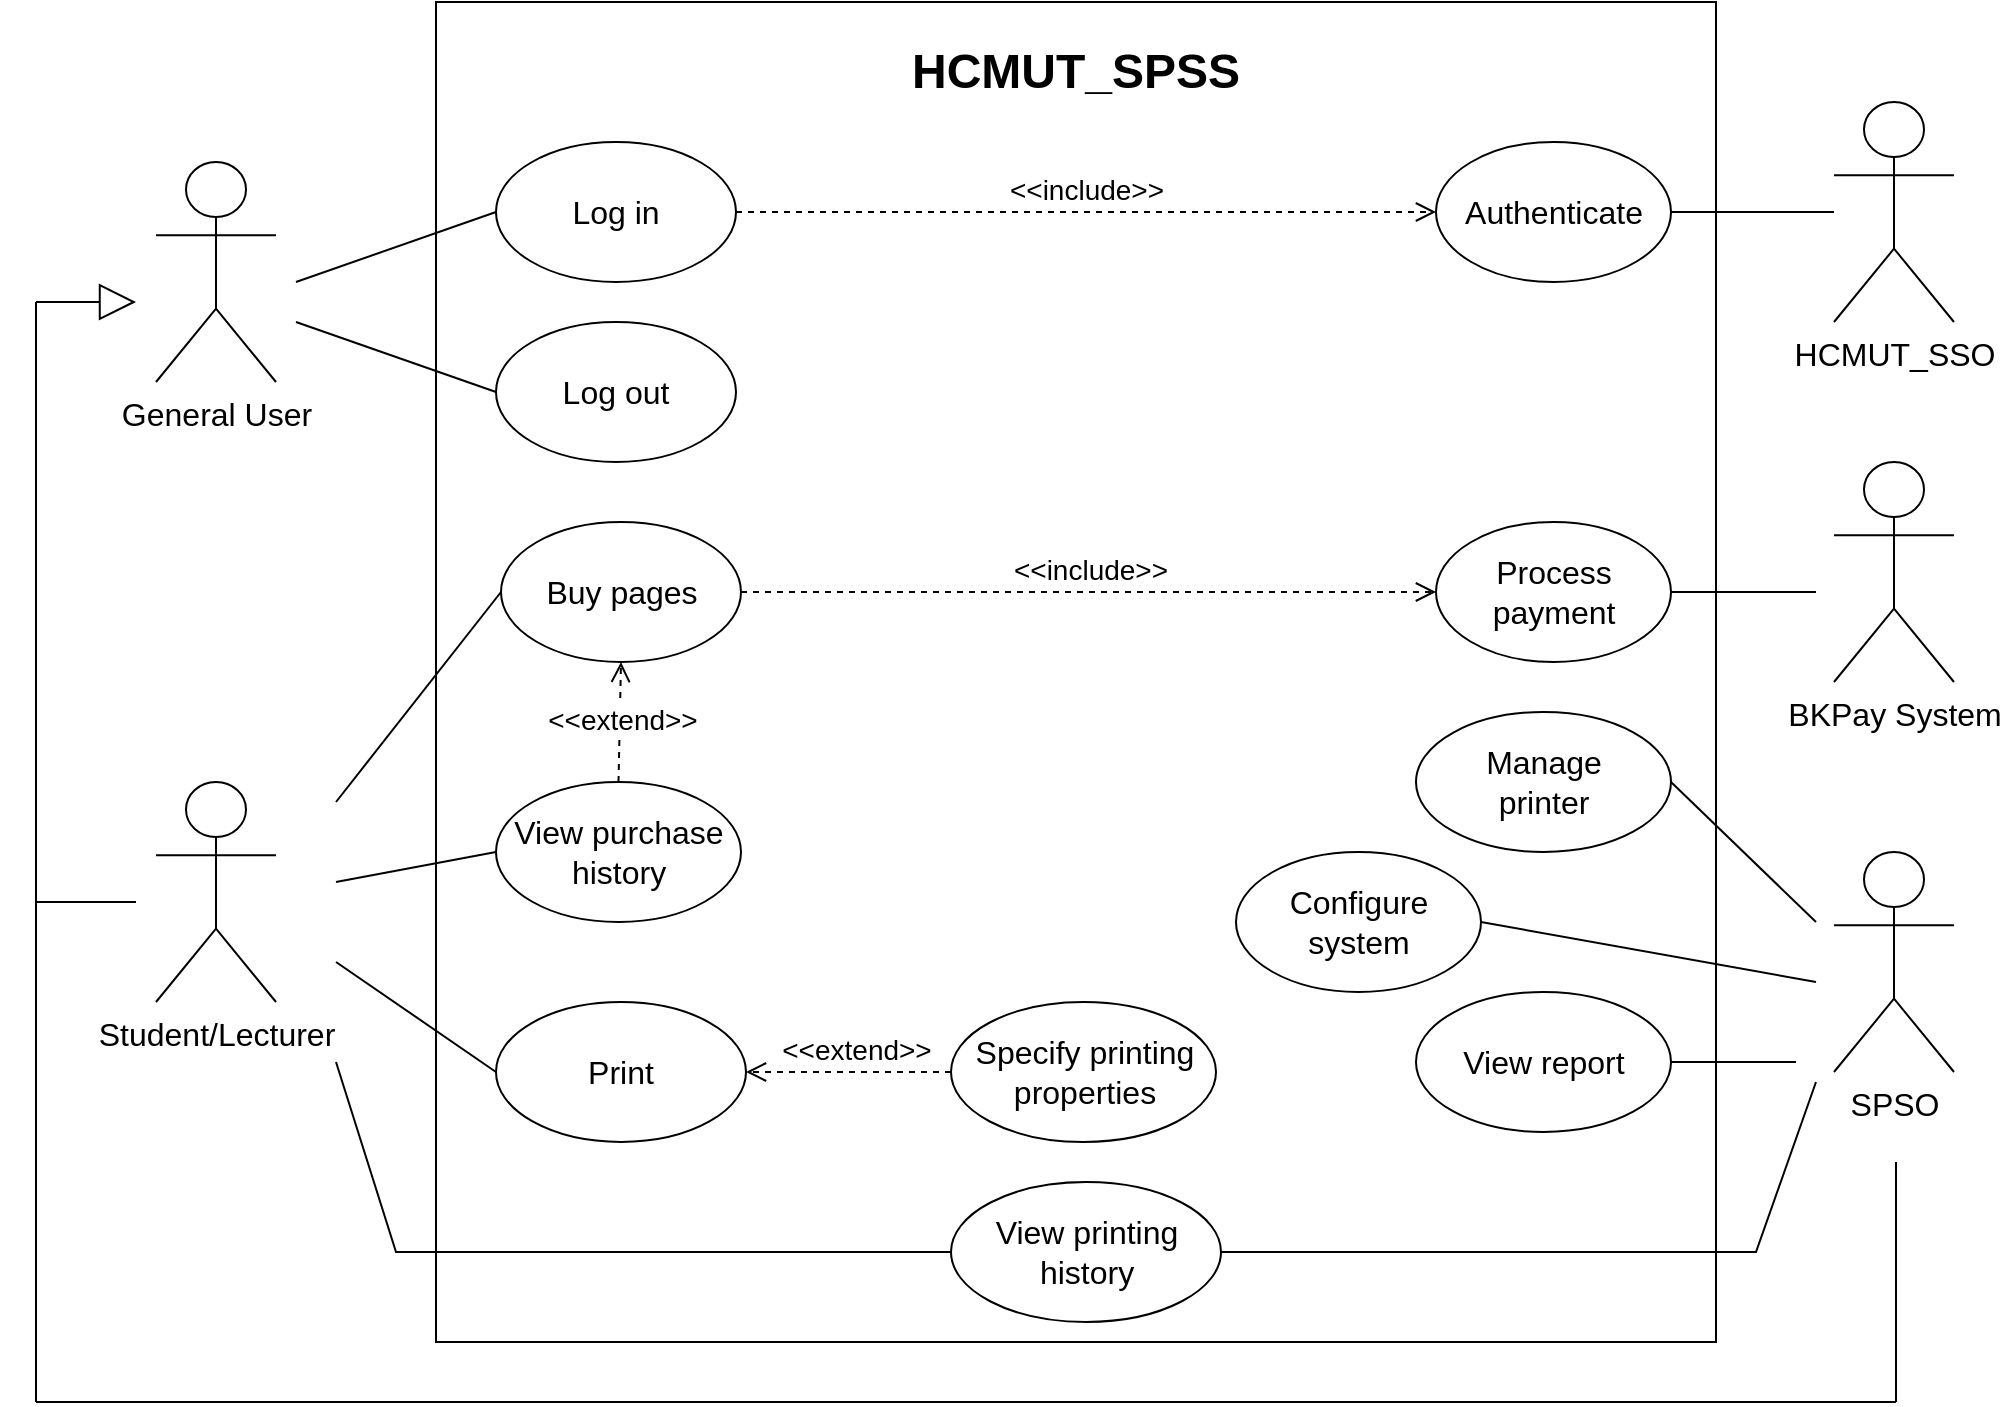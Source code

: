 <mxfile version="25.0.1">
  <diagram name="Page-1" id="6JJxXWSA0R81BekkcZx6">
    <mxGraphModel dx="1737" dy="1022" grid="1" gridSize="10" guides="1" tooltips="1" connect="1" arrows="1" fold="1" page="1" pageScale="1" pageWidth="850" pageHeight="1100" math="0" shadow="0">
      <root>
        <mxCell id="0" />
        <mxCell id="1" parent="0" />
        <mxCell id="CaFQUgA78_9TuHAQfQeS-3" value="&lt;font style=&quot;font-size: 16px;&quot;&gt;General User&lt;/font&gt;" style="shape=umlActor;verticalLabelPosition=bottom;verticalAlign=top;html=1;outlineConnect=0;" vertex="1" parent="1">
          <mxGeometry x="270" y="90" width="60" height="110" as="geometry" />
        </mxCell>
        <mxCell id="CaFQUgA78_9TuHAQfQeS-4" value="" style="rounded=0;whiteSpace=wrap;html=1;" vertex="1" parent="1">
          <mxGeometry x="410" y="10" width="640" height="670" as="geometry" />
        </mxCell>
        <mxCell id="CaFQUgA78_9TuHAQfQeS-5" value="&lt;font style=&quot;font-size: 16px;&quot;&gt;Log in&lt;/font&gt;" style="ellipse;whiteSpace=wrap;html=1;" vertex="1" parent="1">
          <mxGeometry x="440" y="80" width="120" height="70" as="geometry" />
        </mxCell>
        <mxCell id="CaFQUgA78_9TuHAQfQeS-6" value="&lt;font style=&quot;font-size: 16px;&quot;&gt;Buy pages&lt;/font&gt;" style="ellipse;whiteSpace=wrap;html=1;" vertex="1" parent="1">
          <mxGeometry x="442.5" y="270" width="120" height="70" as="geometry" />
        </mxCell>
        <mxCell id="CaFQUgA78_9TuHAQfQeS-7" value="&lt;font style=&quot;font-size: 16px;&quot;&gt;Log out&lt;/font&gt;" style="ellipse;whiteSpace=wrap;html=1;" vertex="1" parent="1">
          <mxGeometry x="440" y="170" width="120" height="70" as="geometry" />
        </mxCell>
        <mxCell id="CaFQUgA78_9TuHAQfQeS-8" value="&lt;font style=&quot;font-size: 16px;&quot;&gt;Print&lt;/font&gt;" style="ellipse;whiteSpace=wrap;html=1;" vertex="1" parent="1">
          <mxGeometry x="440" y="510" width="125" height="70" as="geometry" />
        </mxCell>
        <mxCell id="CaFQUgA78_9TuHAQfQeS-9" value="&lt;font style=&quot;font-size: 16px;&quot;&gt;View printing history&lt;/font&gt;" style="ellipse;whiteSpace=wrap;html=1;" vertex="1" parent="1">
          <mxGeometry x="667.5" y="600" width="135" height="70" as="geometry" />
        </mxCell>
        <mxCell id="CaFQUgA78_9TuHAQfQeS-10" value="&lt;font style=&quot;font-size: 16px;&quot;&gt;Specify printing properties&lt;/font&gt;" style="ellipse;whiteSpace=wrap;html=1;" vertex="1" parent="1">
          <mxGeometry x="667.5" y="510" width="132.5" height="70" as="geometry" />
        </mxCell>
        <mxCell id="CaFQUgA78_9TuHAQfQeS-11" value="&lt;font style=&quot;font-size: 16px;&quot;&gt;View purchase history&lt;/font&gt;" style="ellipse;whiteSpace=wrap;html=1;" vertex="1" parent="1">
          <mxGeometry x="440" y="400" width="122.5" height="70" as="geometry" />
        </mxCell>
        <mxCell id="CaFQUgA78_9TuHAQfQeS-12" value="&lt;font style=&quot;font-size: 16px;&quot;&gt;Process payment&lt;/font&gt;" style="ellipse;whiteSpace=wrap;html=1;" vertex="1" parent="1">
          <mxGeometry x="910" y="270" width="117.5" height="70" as="geometry" />
        </mxCell>
        <mxCell id="CaFQUgA78_9TuHAQfQeS-13" value="&lt;font style=&quot;font-size: 16px;&quot;&gt;Authenticate&lt;/font&gt;" style="ellipse;whiteSpace=wrap;html=1;" vertex="1" parent="1">
          <mxGeometry x="910" y="80" width="117.5" height="70" as="geometry" />
        </mxCell>
        <mxCell id="CaFQUgA78_9TuHAQfQeS-14" value="&lt;font style=&quot;font-size: 16px;&quot;&gt;Manage&lt;/font&gt;&lt;div&gt;&lt;font size=&quot;3&quot; style=&quot;&quot;&gt;printer&lt;/font&gt;&lt;/div&gt;" style="ellipse;whiteSpace=wrap;html=1;" vertex="1" parent="1">
          <mxGeometry x="900" y="365" width="127.5" height="70" as="geometry" />
        </mxCell>
        <mxCell id="CaFQUgA78_9TuHAQfQeS-15" value="&lt;font style=&quot;font-size: 16px;&quot;&gt;Configure system&lt;/font&gt;" style="ellipse;whiteSpace=wrap;html=1;" vertex="1" parent="1">
          <mxGeometry x="810" y="435" width="122.5" height="70" as="geometry" />
        </mxCell>
        <mxCell id="CaFQUgA78_9TuHAQfQeS-16" value="&lt;font style=&quot;font-size: 16px;&quot;&gt;View report&lt;/font&gt;" style="ellipse;whiteSpace=wrap;html=1;" vertex="1" parent="1">
          <mxGeometry x="900" y="505" width="127.5" height="70" as="geometry" />
        </mxCell>
        <mxCell id="CaFQUgA78_9TuHAQfQeS-17" value="&lt;font style=&quot;font-size: 16px;&quot;&gt;Student/Lecturer&lt;/font&gt;" style="shape=umlActor;verticalLabelPosition=bottom;verticalAlign=top;html=1;outlineConnect=0;" vertex="1" parent="1">
          <mxGeometry x="270" y="400" width="60" height="110" as="geometry" />
        </mxCell>
        <mxCell id="CaFQUgA78_9TuHAQfQeS-18" value="&lt;font style=&quot;font-size: 14px;&quot;&gt;&amp;lt;&amp;lt;extend&amp;gt;&amp;gt;&lt;/font&gt;" style="html=1;verticalAlign=bottom;endArrow=open;dashed=1;endSize=8;curved=0;rounded=0;exitX=0.5;exitY=0;exitDx=0;exitDy=0;entryX=0.5;entryY=1;entryDx=0;entryDy=0;" edge="1" parent="1" source="CaFQUgA78_9TuHAQfQeS-11" target="CaFQUgA78_9TuHAQfQeS-6">
          <mxGeometry x="-0.333" y="-1" relative="1" as="geometry">
            <mxPoint x="760" y="270" as="sourcePoint" />
            <mxPoint x="501" y="400" as="targetPoint" />
            <mxPoint as="offset" />
          </mxGeometry>
        </mxCell>
        <mxCell id="CaFQUgA78_9TuHAQfQeS-19" value="&lt;font style=&quot;font-size: 14px;&quot;&gt;&amp;lt;&amp;lt;include&amp;gt;&amp;gt;&lt;/font&gt;" style="html=1;verticalAlign=bottom;endArrow=open;dashed=1;endSize=8;curved=0;rounded=0;exitX=1;exitY=0.5;exitDx=0;exitDy=0;entryX=0;entryY=0.5;entryDx=0;entryDy=0;" edge="1" parent="1" source="CaFQUgA78_9TuHAQfQeS-5" target="CaFQUgA78_9TuHAQfQeS-13">
          <mxGeometry relative="1" as="geometry">
            <mxPoint x="547" y="351" as="sourcePoint" />
            <mxPoint x="623" y="380" as="targetPoint" />
          </mxGeometry>
        </mxCell>
        <mxCell id="CaFQUgA78_9TuHAQfQeS-20" value="&lt;font style=&quot;font-size: 14px;&quot;&gt;&amp;lt;&amp;lt;include&amp;gt;&amp;gt;&lt;/font&gt;" style="html=1;verticalAlign=bottom;endArrow=open;dashed=1;endSize=8;curved=0;rounded=0;entryX=0;entryY=0.5;entryDx=0;entryDy=0;exitX=1;exitY=0.5;exitDx=0;exitDy=0;" edge="1" parent="1" source="CaFQUgA78_9TuHAQfQeS-6" target="CaFQUgA78_9TuHAQfQeS-12">
          <mxGeometry relative="1" as="geometry">
            <mxPoint x="550" y="350" as="sourcePoint" />
            <mxPoint x="835" y="320" as="targetPoint" />
          </mxGeometry>
        </mxCell>
        <mxCell id="CaFQUgA78_9TuHAQfQeS-21" value="&lt;font style=&quot;font-size: 14px;&quot;&gt;&amp;lt;&amp;lt;extend&amp;gt;&amp;gt;&lt;/font&gt;" style="html=1;verticalAlign=bottom;endArrow=open;dashed=1;endSize=8;curved=0;rounded=0;exitX=0;exitY=0.5;exitDx=0;exitDy=0;entryX=1;entryY=0.5;entryDx=0;entryDy=0;" edge="1" parent="1" source="CaFQUgA78_9TuHAQfQeS-10" target="CaFQUgA78_9TuHAQfQeS-8">
          <mxGeometry x="-0.073" relative="1" as="geometry">
            <mxPoint x="510" y="370" as="sourcePoint" />
            <mxPoint x="510" y="410" as="targetPoint" />
            <mxPoint as="offset" />
          </mxGeometry>
        </mxCell>
        <mxCell id="CaFQUgA78_9TuHAQfQeS-22" value="&lt;b&gt;&lt;font style=&quot;font-size: 24px;&quot;&gt;HCMUT_SPSS&lt;/font&gt;&lt;/b&gt;" style="text;html=1;align=center;verticalAlign=middle;whiteSpace=wrap;rounded=0;" vertex="1" parent="1">
          <mxGeometry x="700" y="30" width="60" height="30" as="geometry" />
        </mxCell>
        <mxCell id="CaFQUgA78_9TuHAQfQeS-23" value="&lt;font style=&quot;font-size: 16px;&quot;&gt;HCMUT_SSO&lt;/font&gt;" style="shape=umlActor;verticalLabelPosition=bottom;verticalAlign=top;html=1;outlineConnect=0;" vertex="1" parent="1">
          <mxGeometry x="1109" y="60" width="60" height="110" as="geometry" />
        </mxCell>
        <mxCell id="CaFQUgA78_9TuHAQfQeS-24" value="&lt;font style=&quot;font-size: 16px;&quot;&gt;BKPay &lt;/font&gt;&lt;font style=&quot;font-size: 16px;&quot;&gt;System&lt;/font&gt;" style="shape=umlActor;verticalLabelPosition=bottom;verticalAlign=top;html=1;outlineConnect=0;" vertex="1" parent="1">
          <mxGeometry x="1109" y="240" width="60" height="110" as="geometry" />
        </mxCell>
        <mxCell id="CaFQUgA78_9TuHAQfQeS-25" value="&lt;font style=&quot;font-size: 16px;&quot;&gt;SPSO&lt;/font&gt;" style="shape=umlActor;verticalLabelPosition=bottom;verticalAlign=top;html=1;outlineConnect=0;" vertex="1" parent="1">
          <mxGeometry x="1109" y="435" width="60" height="110" as="geometry" />
        </mxCell>
        <mxCell id="CaFQUgA78_9TuHAQfQeS-26" value="" style="endArrow=none;html=1;rounded=0;entryX=0;entryY=0.5;entryDx=0;entryDy=0;" edge="1" parent="1" target="CaFQUgA78_9TuHAQfQeS-5">
          <mxGeometry width="50" height="50" relative="1" as="geometry">
            <mxPoint x="340" y="150" as="sourcePoint" />
            <mxPoint x="990" y="330" as="targetPoint" />
          </mxGeometry>
        </mxCell>
        <mxCell id="CaFQUgA78_9TuHAQfQeS-27" value="" style="endArrow=none;html=1;rounded=0;entryX=0;entryY=0.5;entryDx=0;entryDy=0;" edge="1" parent="1" target="CaFQUgA78_9TuHAQfQeS-7">
          <mxGeometry width="50" height="50" relative="1" as="geometry">
            <mxPoint x="340" y="170" as="sourcePoint" />
            <mxPoint x="450" y="120" as="targetPoint" />
          </mxGeometry>
        </mxCell>
        <mxCell id="CaFQUgA78_9TuHAQfQeS-28" value="" style="endArrow=none;html=1;rounded=0;entryX=0;entryY=0.5;entryDx=0;entryDy=0;" edge="1" parent="1" target="CaFQUgA78_9TuHAQfQeS-6">
          <mxGeometry width="50" height="50" relative="1" as="geometry">
            <mxPoint x="360" y="410" as="sourcePoint" />
            <mxPoint x="460" y="130" as="targetPoint" />
          </mxGeometry>
        </mxCell>
        <mxCell id="CaFQUgA78_9TuHAQfQeS-29" value="" style="endArrow=none;html=1;rounded=0;entryX=0;entryY=0.5;entryDx=0;entryDy=0;" edge="1" parent="1" target="CaFQUgA78_9TuHAQfQeS-11">
          <mxGeometry width="50" height="50" relative="1" as="geometry">
            <mxPoint x="360" y="450" as="sourcePoint" />
            <mxPoint x="470" y="140" as="targetPoint" />
          </mxGeometry>
        </mxCell>
        <mxCell id="CaFQUgA78_9TuHAQfQeS-30" value="" style="endArrow=none;html=1;rounded=0;entryX=0;entryY=0.5;entryDx=0;entryDy=0;" edge="1" parent="1" target="CaFQUgA78_9TuHAQfQeS-8">
          <mxGeometry width="50" height="50" relative="1" as="geometry">
            <mxPoint x="360" y="490" as="sourcePoint" />
            <mxPoint x="480" y="150" as="targetPoint" />
          </mxGeometry>
        </mxCell>
        <mxCell id="CaFQUgA78_9TuHAQfQeS-31" value="" style="endArrow=none;html=1;rounded=0;entryX=0;entryY=0.5;entryDx=0;entryDy=0;" edge="1" parent="1" target="CaFQUgA78_9TuHAQfQeS-9">
          <mxGeometry width="50" height="50" relative="1" as="geometry">
            <mxPoint x="360" y="540" as="sourcePoint" />
            <mxPoint x="490" y="160" as="targetPoint" />
            <Array as="points">
              <mxPoint x="390" y="635" />
            </Array>
          </mxGeometry>
        </mxCell>
        <mxCell id="CaFQUgA78_9TuHAQfQeS-32" value="" style="endArrow=none;html=1;rounded=0;exitX=1;exitY=0.5;exitDx=0;exitDy=0;" edge="1" parent="1" source="CaFQUgA78_9TuHAQfQeS-13" target="CaFQUgA78_9TuHAQfQeS-23">
          <mxGeometry width="50" height="50" relative="1" as="geometry">
            <mxPoint x="400" y="210" as="sourcePoint" />
            <mxPoint x="500" y="170" as="targetPoint" />
          </mxGeometry>
        </mxCell>
        <mxCell id="CaFQUgA78_9TuHAQfQeS-33" value="" style="endArrow=none;html=1;rounded=0;exitX=1;exitY=0.5;exitDx=0;exitDy=0;" edge="1" parent="1" source="CaFQUgA78_9TuHAQfQeS-12">
          <mxGeometry width="50" height="50" relative="1" as="geometry">
            <mxPoint x="410" y="220" as="sourcePoint" />
            <mxPoint x="1100" y="305" as="targetPoint" />
          </mxGeometry>
        </mxCell>
        <mxCell id="CaFQUgA78_9TuHAQfQeS-34" value="" style="endArrow=none;html=1;rounded=0;exitX=1;exitY=0.5;exitDx=0;exitDy=0;" edge="1" parent="1" source="CaFQUgA78_9TuHAQfQeS-14">
          <mxGeometry width="50" height="50" relative="1" as="geometry">
            <mxPoint x="420" y="230" as="sourcePoint" />
            <mxPoint x="1100" y="470" as="targetPoint" />
          </mxGeometry>
        </mxCell>
        <mxCell id="CaFQUgA78_9TuHAQfQeS-35" value="" style="endArrow=none;html=1;rounded=0;exitX=1;exitY=0.5;exitDx=0;exitDy=0;" edge="1" parent="1" source="CaFQUgA78_9TuHAQfQeS-15">
          <mxGeometry width="50" height="50" relative="1" as="geometry">
            <mxPoint x="430" y="240" as="sourcePoint" />
            <mxPoint x="1100" y="500" as="targetPoint" />
          </mxGeometry>
        </mxCell>
        <mxCell id="CaFQUgA78_9TuHAQfQeS-36" value="" style="endArrow=none;html=1;rounded=0;exitX=1;exitY=0.5;exitDx=0;exitDy=0;" edge="1" parent="1" source="CaFQUgA78_9TuHAQfQeS-16">
          <mxGeometry width="50" height="50" relative="1" as="geometry">
            <mxPoint x="440" y="250" as="sourcePoint" />
            <mxPoint x="1090" y="540" as="targetPoint" />
          </mxGeometry>
        </mxCell>
        <mxCell id="CaFQUgA78_9TuHAQfQeS-37" value="" style="endArrow=none;html=1;rounded=0;entryX=1;entryY=0.5;entryDx=0;entryDy=0;" edge="1" parent="1" target="CaFQUgA78_9TuHAQfQeS-9">
          <mxGeometry width="50" height="50" relative="1" as="geometry">
            <mxPoint x="1100" y="550" as="sourcePoint" />
            <mxPoint x="1070" y="630" as="targetPoint" />
            <Array as="points">
              <mxPoint x="1070" y="635" />
            </Array>
          </mxGeometry>
        </mxCell>
        <mxCell id="CaFQUgA78_9TuHAQfQeS-38" value="" style="endArrow=block;endSize=16;endFill=0;html=1;rounded=0;" edge="1" parent="1">
          <mxGeometry width="160" relative="1" as="geometry">
            <mxPoint x="210" y="160" as="sourcePoint" />
            <mxPoint x="260" y="160" as="targetPoint" />
          </mxGeometry>
        </mxCell>
        <mxCell id="CaFQUgA78_9TuHAQfQeS-39" value="" style="endArrow=none;html=1;rounded=0;" edge="1" parent="1">
          <mxGeometry relative="1" as="geometry">
            <mxPoint x="210" y="160" as="sourcePoint" />
            <mxPoint x="210" y="710" as="targetPoint" />
            <Array as="points">
              <mxPoint x="210" y="460" />
            </Array>
          </mxGeometry>
        </mxCell>
        <mxCell id="CaFQUgA78_9TuHAQfQeS-40" value="" style="endArrow=none;html=1;rounded=0;" edge="1" parent="1">
          <mxGeometry relative="1" as="geometry">
            <mxPoint x="210" y="460" as="sourcePoint" />
            <mxPoint x="260" y="460" as="targetPoint" />
          </mxGeometry>
        </mxCell>
        <mxCell id="CaFQUgA78_9TuHAQfQeS-41" value="" style="endArrow=none;html=1;rounded=0;" edge="1" parent="1">
          <mxGeometry relative="1" as="geometry">
            <mxPoint x="1140" y="710" as="sourcePoint" />
            <mxPoint x="210" y="710" as="targetPoint" />
            <Array as="points">
              <mxPoint x="680" y="710" />
            </Array>
          </mxGeometry>
        </mxCell>
        <mxCell id="CaFQUgA78_9TuHAQfQeS-42" value="" style="endArrow=none;html=1;rounded=0;" edge="1" parent="1">
          <mxGeometry relative="1" as="geometry">
            <mxPoint x="1140" y="590" as="sourcePoint" />
            <mxPoint x="1140" y="710" as="targetPoint" />
          </mxGeometry>
        </mxCell>
      </root>
    </mxGraphModel>
  </diagram>
</mxfile>

